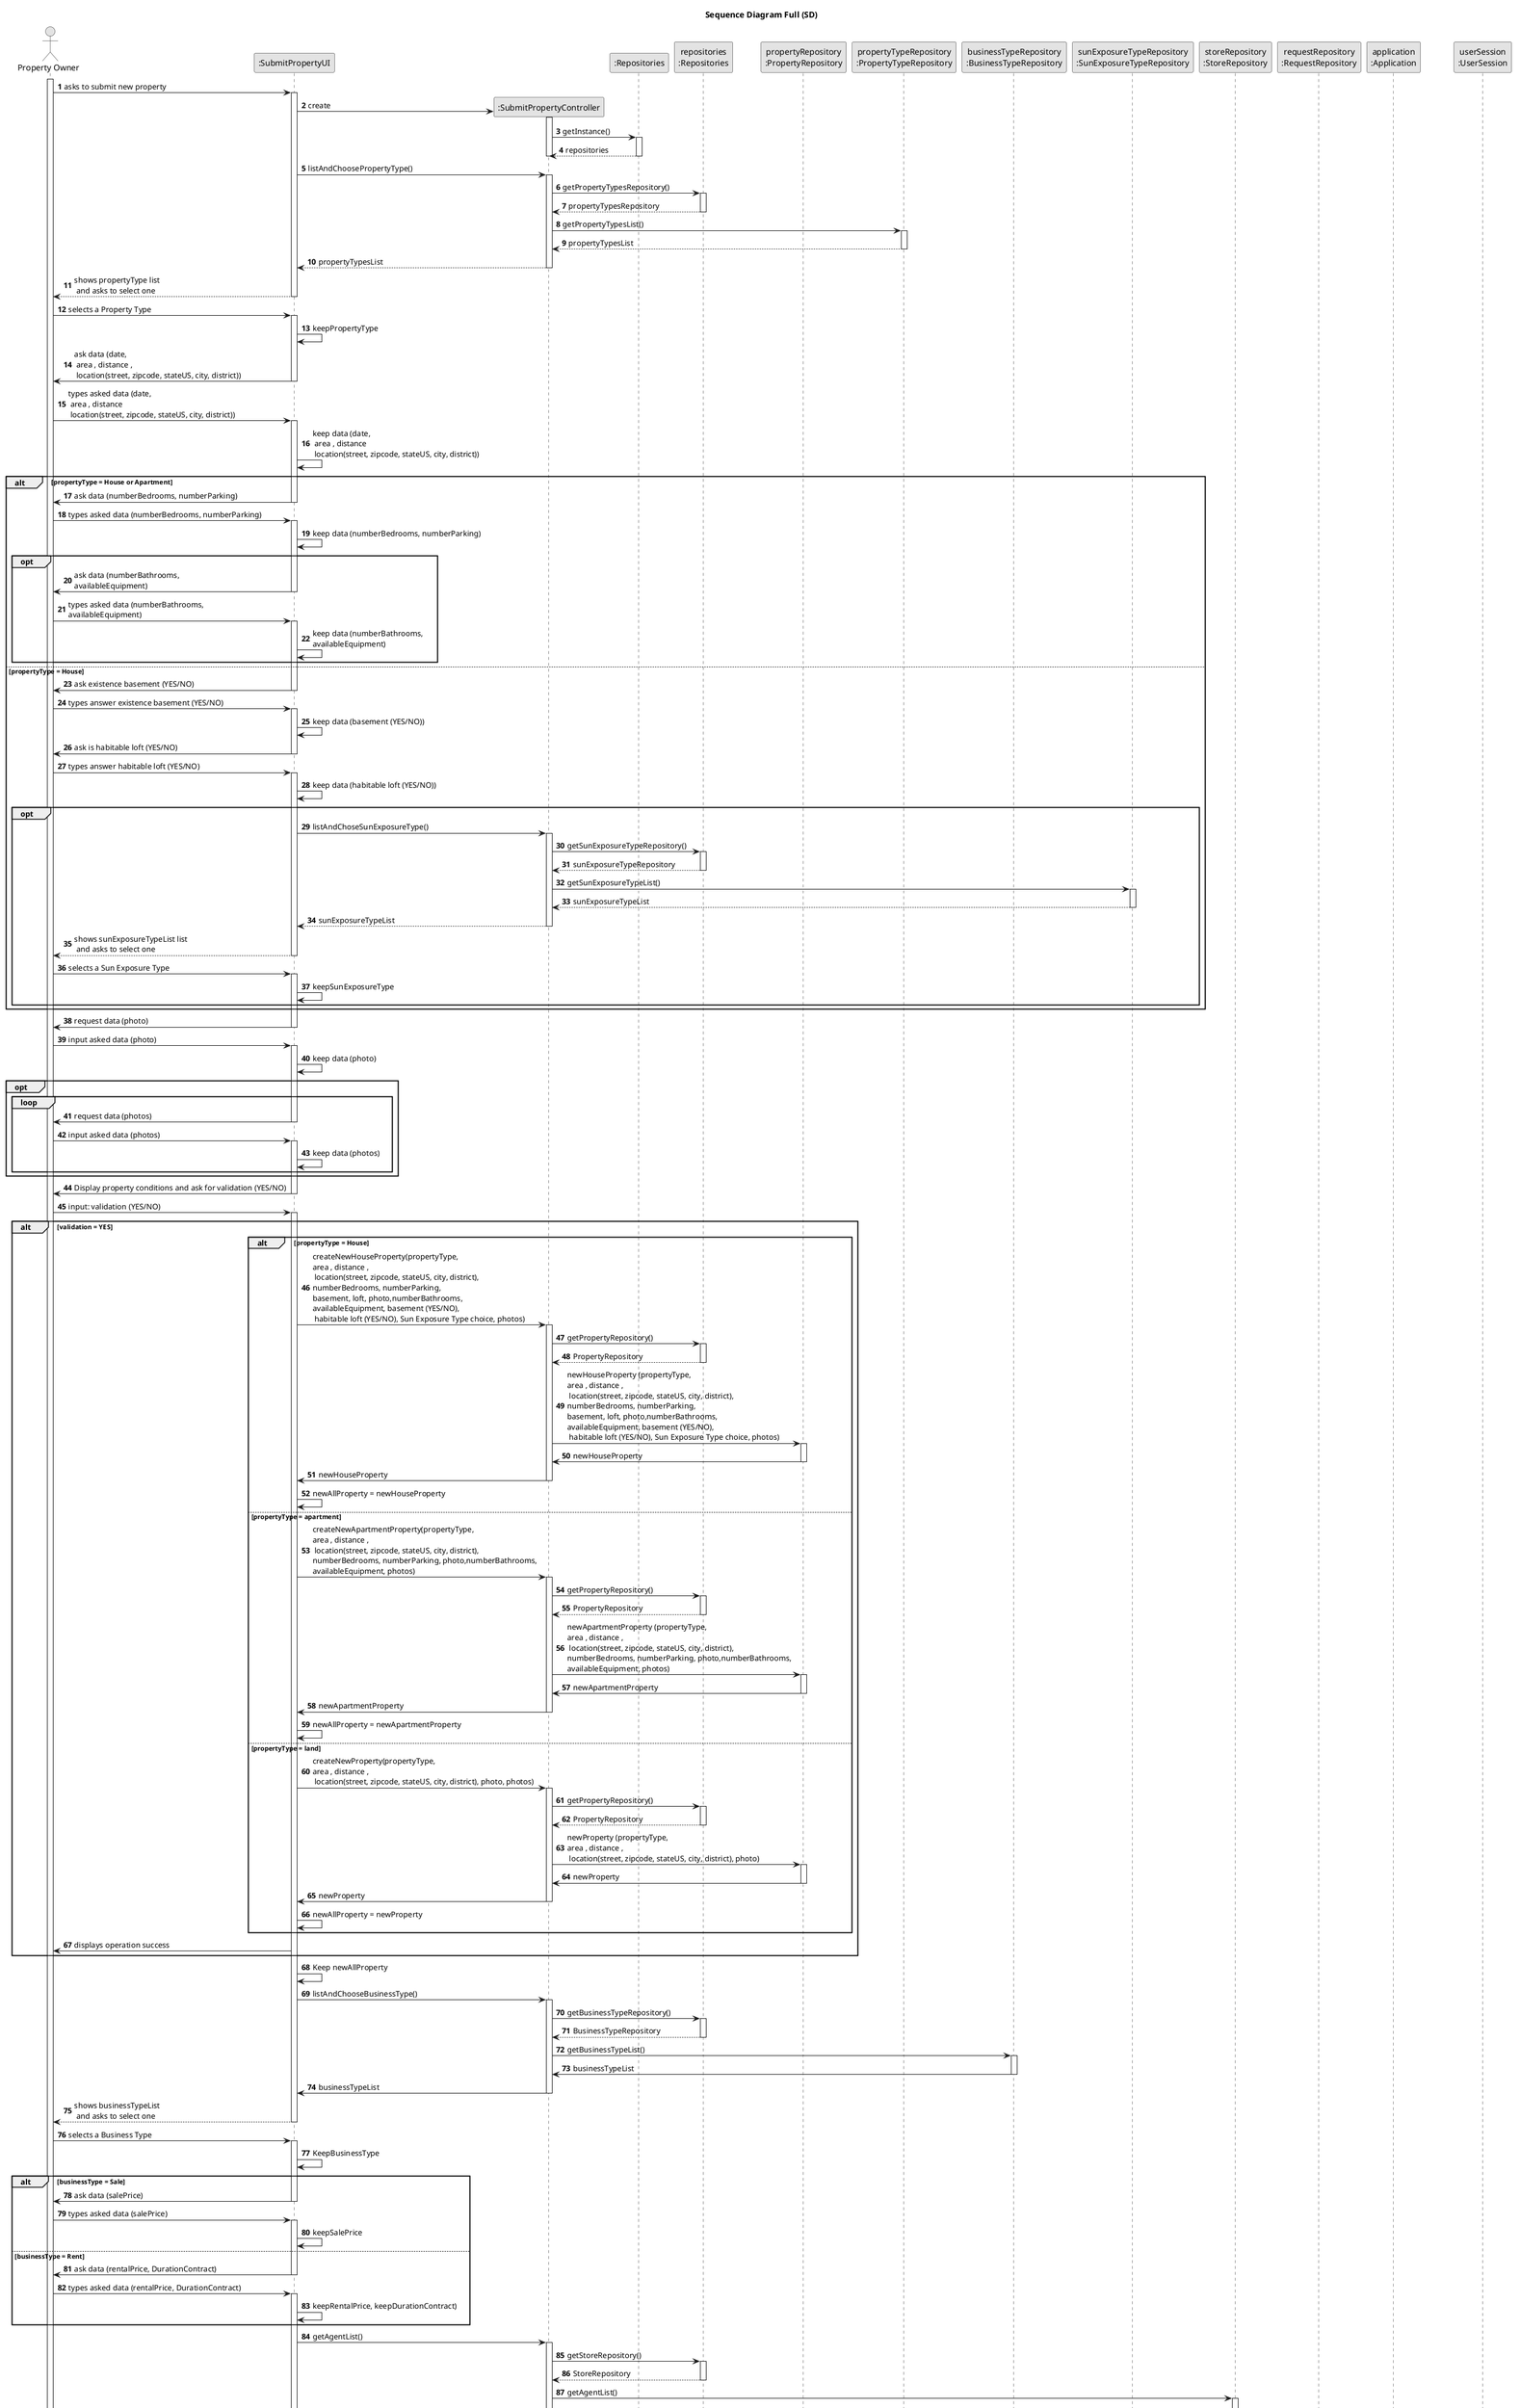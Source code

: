 @startuml
skinparam monochrome true
skinparam packageStyle rectangle
skinparam shadowing false

title Sequence Diagram Full (SD)
autonumber

'hide footbox
actor "Property Owner" as User
participant ":SubmitPropertyUI" as UI
participant ":SubmitPropertyController" as CTRL

participant ":Repositories" as RepositorySingleton
participant "repositories\n:Repositories" as repositories

' SUBMIT PROPERTY
participant "propertyRepository\n:PropertyRepository" as propertyRepository
participant "propertyTypeRepository\n:PropertyTypeRepository" as propertyTypeRepository
participant "businessTypeRepository\n:BusinessTypeRepository" as BusinessTypeRepository
participant "sunExposureTypeRepository\n:SunExposureTypeRepository" as sunExposureTypeRepository

' CHOOSE A AGENT
participant "storeRepository\n:StoreRepository" as storeRepository

' CREATE A REQUEST
participant "requestRepository\n:RequestRepository" as requestRepository
participant "application\n:Application" as application
participant "userSession\n:UserSession" as userSession



activate User

    User -> UI : asks to submit new property
        activate UI

          UI -> CTRL** : create
                activate CTRL

                CTRL -> RepositorySingleton : getInstance()
                activate RepositorySingleton

                RepositorySingleton --> CTRL: repositories
                deactivate RepositorySingleton

                deactivate CTRL

'UI tem acesso a todos os repositorios

' SUBMIT PROPERTY
'   User : Chooose Property Type

        UI  ->  CTRL : listAndChoosePropertyType()
            activate CTRL

            CTRL  ->  repositories : getPropertyTypesRepository()
                activate repositories

                repositories --> CTRL: propertyTypesRepository
                deactivate repositories

            CTRL -> propertyTypeRepository : getPropertyTypesList()
                activate propertyTypeRepository

                propertyTypeRepository --> CTRL : propertyTypesList
                deactivate propertyTypeRepository

            CTRL --> UI : propertyTypesList
                deactivate CTRL


            UI --> User : shows propertyType list\n and asks to select one
            deactivate UI

    User -> UI : selects a Property Type
            activate UI

            UI  ->  UI: keepPropertyType

'   User : types general data

        UI -> User : ask data (date,\n area , distance ,\n location(street, zipcode, stateUS, city, district))
        deactivate UI

    User -> UI : types asked data (date,\n area , distance \n location(street, zipcode, stateUS, city, district))
        activate UI

        UI -> UI : keep data (date,\n area , distance \n location(street, zipcode, stateUS, city, district))

'   User : types data according to Property Type

alt propertyType = House or Apartment

    UI -> User : ask data (numberBedrooms, numberParking)
            deactivate UI

    User -> UI : types asked data (numberBedrooms, numberParking)
            activate UI

            UI  ->  UI : keep data (numberBedrooms, numberParking)

    group opt

            UI -> User : ask data (numberBathrooms, \navailableEquipment)
                deactivate UI

        User -> UI : types asked data (numberBathrooms, \navailableEquipment)
                activate UI

            UI  ->  UI: keep data (numberBathrooms, \navailableEquipment)

    end


else propertyType = House

        UI -> User : ask existence basement (YES/NO)
        deactivate UI

    User -> UI : types answer existence basement (YES/NO)
           activate UI

        UI  ->  UI : keep data (basement (YES/NO))

        UI -> User : ask is habitable loft (YES/NO)
        deactivate UI

    User -> UI : types answer habitable loft (YES/NO)
           activate UI

            UI  ->  UI : keep data (habitable loft (YES/NO))

    group opt

        UI  ->  CTRL : listAndChoseSunExposureType()
            activate CTRL

            CTRL  ->  repositories : getSunExposureTypeRepository()
                activate repositories

                repositories --> CTRL: sunExposureTypeRepository
                deactivate repositories

            CTRL -> sunExposureTypeRepository : getSunExposureTypeList()
                activate sunExposureTypeRepository

                sunExposureTypeRepository --> CTRL : sunExposureTypeList
                deactivate sunExposureTypeRepository

            CTRL --> UI : sunExposureTypeList
                deactivate CTRL

        UI --> User : shows sunExposureTypeList list\n and asks to select one
            deactivate UI

    User -> UI : selects a Sun Exposure Type
            activate UI

        UI  ->  UI: keepSunExposureType

    end

end

'   User : delivers photo (necessary) and more photos (optional)

        UI -> User: request data (photo)
        deactivate UI

    User -> UI : input asked data (photo)
        activate UI

        UI  ->  UI: keep data (photo)

    opt

        loop

            UI -> User: request data (photos)
            deactivate UI

        User -> UI : input asked data (photos)
                    activate UI

            UI  ->  UI: keep data (photos)

        end

    end

'   User : Validation of the input

        UI -> User: Display property conditions and ask for validation (YES/NO)
         deactivate UI

     User -> UI: input: validation (YES/NO)
         activate UI

 alt validation = YES

' AFTER VALIDATION CREATE NEW PROPERTY

alt propertyType = House

        UI -> CTRL :  createNewHouseProperty(propertyType,\narea , distance ,\n location(street, zipcode, stateUS, city, district), \nnumberBedrooms, numberParking, \nbasement, loft, photo,numberBathrooms, \navailableEquipment, basement (YES/NO),\n habitable loft (YES/NO), Sun Exposure Type choice, photos)
            activate CTRL

            CTRL -> repositories : getPropertyRepository()
            activate repositories

                repositories --> CTRL: PropertyRepository
                deactivate repositories

            CTRL -> propertyRepository: newHouseProperty (propertyType,\narea , distance ,\n location(street, zipcode, stateUS, city, district), \nnumberBedrooms, numberParking, \nbasement, loft, photo,numberBathrooms, \navailableEquipment, basement (YES/NO),\n habitable loft (YES/NO), Sun Exposure Type choice, photos)
            activate propertyRepository

'here include all atributs even if they are null

                propertyRepository -> CTRL: newHouseProperty
                deactivate propertyRepository

            CTRL -> UI : newHouseProperty
            deactivate CTRL

        UI -> UI : newAllProperty = newHouseProperty


else propertyType = apartment

        UI -> CTRL :  createNewApartmentProperty(propertyType,\narea , distance ,\n location(street, zipcode, stateUS, city, district), \nnumberBedrooms, numberParking, photo,numberBathrooms, \navailableEquipment, photos)
            activate CTRL

            CTRL -> repositories : getPropertyRepository()
            activate repositories

                repositories --> CTRL: PropertyRepository
                deactivate repositories


            CTRL -> propertyRepository: newApartmentProperty (propertyType, \narea , distance ,\n location(street, zipcode, stateUS, city, district), \nnumberBedrooms, numberParking, photo,numberBathrooms, \navailableEquipment, photos)
            activate propertyRepository

                propertyRepository -> CTRL: newApartmentProperty
                deactivate propertyRepository

            CTRL -> UI : newApartmentProperty
            deactivate CTRL

        UI -> UI : newAllProperty = newApartmentProperty

else propertyType = land

        UI -> CTRL :  createNewProperty(propertyType,\narea , distance ,\n location(street, zipcode, stateUS, city, district), photo, photos)
            activate CTRL

            CTRL -> repositories : getPropertyRepository()
            activate repositories

                repositories --> CTRL: PropertyRepository
                deactivate repositories

            CTRL -> propertyRepository: newProperty (propertyType, \narea , distance ,\n location(street, zipcode, stateUS, city, district), photo)
            activate propertyRepository

                propertyRepository -> CTRL: newProperty
                deactivate propertyRepository

            CTRL -> UI : newProperty
            deactivate CTRL

        UI -> UI : newAllProperty = newProperty

end

        UI -> User : displays operation success

 end

        UI -> UI: Keep newAllProperty


' SELECT BUSINESS TYPE (RENT/SALE)

        UI -> CTRL : listAndChooseBusinessType()
            activate CTRL

            CTRL -> repositories : getBusinessTypeRepository()
            activate repositories

                repositories --> CTRL: BusinessTypeRepository
                deactivate repositories

            CTRL -> BusinessTypeRepository: getBusinessTypeList()
            activate BusinessTypeRepository

                BusinessTypeRepository -> CTRL: businessTypeList
                deactivate BusinessTypeRepository

            CTRL ->  UI: businessTypeList
            deactivate CTRL

        UI --> User : shows businessTypeList\n and asks to select one
        deactivate UI

    User -> UI : selects a Business Type
    activate UI

        UI -> UI: KeepBusinessType

alt businessType = Sale

        UI -> User : ask data (salePrice)
        deactivate UI

    User -> UI : types asked data (salePrice)
    activate UI

        UI  ->  UI: keepSalePrice

else businessType = Rent

        UI -> User : ask data (rentalPrice, DurationContract)
        deactivate UI

    User -> UI : types asked data (rentalPrice, DurationContract)
    activate UI

        UI  ->  UI: keepRentalPrice, keepDurationContract)

end
' CHOOSE A AGENT FROM LIST

        UI  ->  CTRL : getAgentList()
                activate CTRL

            CTRL  ->  repositories : getStoreRepository()
                activate repositories

                repositories --> CTRL: StoreRepository
                deactivate repositories

            CTRL -> storeRepository: getAgentList()
                activate storeRepository

                storeRepository --> CTRL : agentList
                deactivate storeRepository

            CTRL --> UI : agentList
                deactivate CTRL

        UI --> User : shows Agent List list\n and asks to select one


    User -> UI : selects Agent Choice

    UI  ->  UI: keepAgent

' CREATE A REQUEST

         UI -> User: Display Request Conditions\n (newProperty,agent, salePrice,rentPrice, DurationContract)\n and ask for validation (YES/NO)
         deactivate UI

     User -> UI: input: validation (YES/NO)
         activate UI

 alt validation = YES

        UI -> CTRL: createNewRequest(newAllProperty,agent\n, salePrice, rentPrice, DurationContract)
        activate CTRL

        CTRL -> repositories : getRequestRepository()
            activate repositories

            repositories --> CTRL: requestRepository
            deactivate repositories

        CTRL -> application: getPersonEmail()
            activate application

            application -> userSession: getPersonEmail()
            activate userSession

                userSession -> application: userEmail
                deactivate userSession

            application -> CTRL: personEmail
            deactivate application

        CTRL -> CTRL: KeepUserEmail

alt businessType = Sale


        CTRL -> requestRepository: newRequest(newAllProperty,agent\n, personEmail, salePrice)
                activate requestRepository

            requestRepository -> CTRL : newRequest
            deactivate requestRepository


 else businessType = Rent

        CTRL -> requestRepository: newRequest(newAllProperty,agent\n, personEmail, rentPrice, DurationContract)
                activate requestRepository

            requestRepository -> CTRL : newRequest
            deactivate requestRepository



end

        UI -> User : displays operation success
        deactivate UI
 end

deactivate User


@enduml